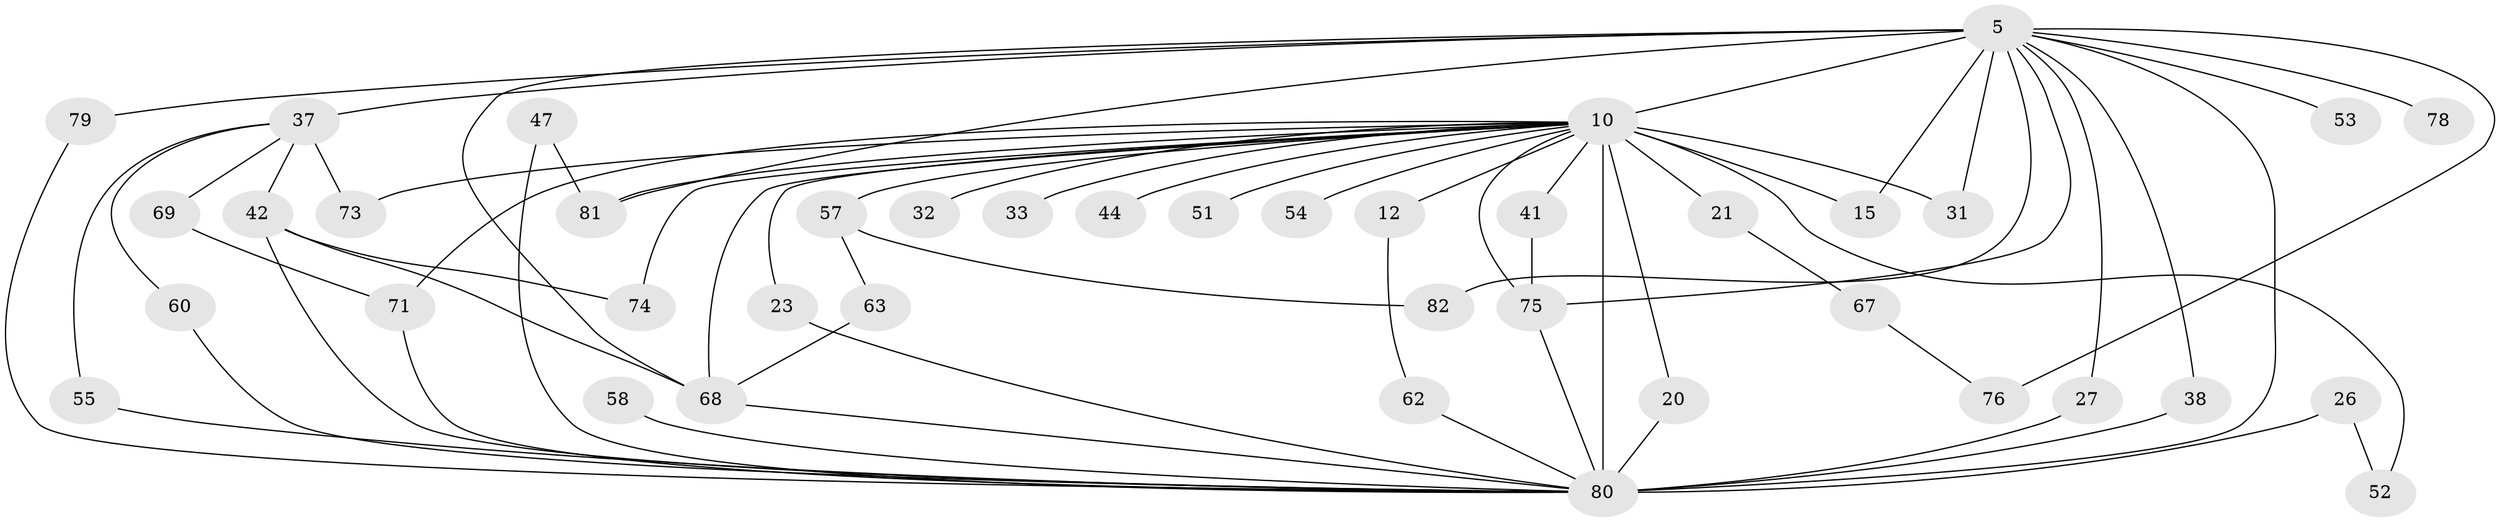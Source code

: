 // original degree distribution, {15: 0.04878048780487805, 27: 0.012195121951219513, 20: 0.012195121951219513, 18: 0.024390243902439025, 19: 0.012195121951219513, 22: 0.012195121951219513, 4: 0.0975609756097561, 3: 0.18292682926829268, 2: 0.5365853658536586, 7: 0.024390243902439025, 5: 0.036585365853658534}
// Generated by graph-tools (version 1.1) at 2025/46/03/09/25 04:46:17]
// undirected, 41 vertices, 68 edges
graph export_dot {
graph [start="1"]
  node [color=gray90,style=filled];
  5 [super="+4"];
  10 [super="+7+9"];
  12;
  15;
  20;
  21 [super="+11"];
  23;
  26;
  27;
  31;
  32;
  33;
  37 [super="+18"];
  38;
  41;
  42 [super="+30"];
  44;
  47 [super="+39"];
  51;
  52;
  53;
  54;
  55;
  57 [super="+24"];
  58;
  60;
  62;
  63;
  67;
  68 [super="+40+48"];
  69 [super="+61"];
  71 [super="+22"];
  73;
  74 [super="+35"];
  75 [super="+64+49+70"];
  76 [super="+19"];
  78;
  79;
  80 [super="+46+77+43+2+66"];
  81 [super="+72+65"];
  82;
  5 -- 10 [weight=8];
  5 -- 27;
  5 -- 31;
  5 -- 38;
  5 -- 53 [weight=2];
  5 -- 76 [weight=3];
  5 -- 81 [weight=5];
  5 -- 68 [weight=3];
  5 -- 78;
  5 -- 15;
  5 -- 79;
  5 -- 80 [weight=10];
  5 -- 82;
  5 -- 37 [weight=3];
  5 -- 75 [weight=3];
  10 -- 33 [weight=2];
  10 -- 44 [weight=2];
  10 -- 52;
  10 -- 54 [weight=2];
  10 -- 57 [weight=3];
  10 -- 74 [weight=2];
  10 -- 51;
  10 -- 23;
  10 -- 73;
  10 -- 12 [weight=2];
  10 -- 15;
  10 -- 20;
  10 -- 21 [weight=2];
  10 -- 31;
  10 -- 32;
  10 -- 41;
  10 -- 68 [weight=2];
  10 -- 80 [weight=20];
  10 -- 75;
  10 -- 81 [weight=3];
  10 -- 71 [weight=3];
  12 -- 62;
  20 -- 80;
  21 -- 67;
  23 -- 80;
  26 -- 52;
  26 -- 80 [weight=2];
  27 -- 80;
  37 -- 73;
  37 -- 69;
  37 -- 55;
  37 -- 42;
  37 -- 60;
  38 -- 80;
  41 -- 75;
  42 -- 74;
  42 -- 68;
  42 -- 80 [weight=2];
  47 -- 80 [weight=2];
  47 -- 81;
  55 -- 80;
  57 -- 82;
  57 -- 63;
  58 -- 80 [weight=2];
  60 -- 80;
  62 -- 80;
  63 -- 68;
  67 -- 76;
  68 -- 80;
  69 -- 71 [weight=2];
  71 -- 80 [weight=2];
  75 -- 80 [weight=3];
  79 -- 80;
}

